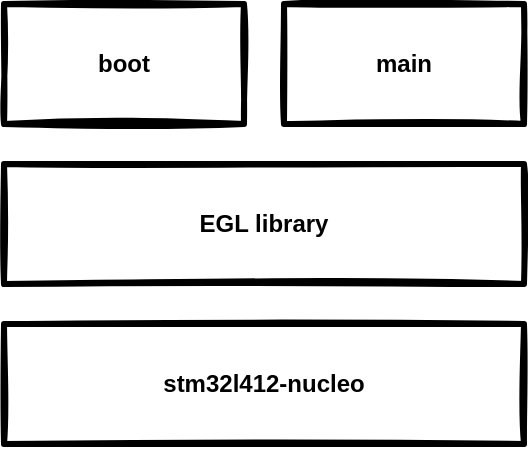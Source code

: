<mxfile version="20.3.0" type="device"><diagram id="oU8U5zV58DE7Dey9mMe5" name="Page-1"><mxGraphModel dx="1422" dy="905" grid="1" gridSize="10" guides="1" tooltips="1" connect="1" arrows="1" fold="1" page="1" pageScale="1" pageWidth="850" pageHeight="1100" math="0" shadow="0"><root><mxCell id="0"/><mxCell id="1" parent="0"/><mxCell id="NnME3kCWY04QmN3mROy0-1" value="boot" style="rounded=0;whiteSpace=wrap;html=1;strokeWidth=3;fontStyle=1;sketch=1;" vertex="1" parent="1"><mxGeometry x="40" y="400" width="120" height="60" as="geometry"/></mxCell><mxCell id="NnME3kCWY04QmN3mROy0-2" value="main" style="rounded=0;whiteSpace=wrap;html=1;strokeWidth=3;fontStyle=1;sketch=1;" vertex="1" parent="1"><mxGeometry x="180" y="400" width="120" height="60" as="geometry"/></mxCell><mxCell id="NnME3kCWY04QmN3mROy0-3" value="EGL library" style="rounded=0;whiteSpace=wrap;html=1;strokeWidth=3;fontStyle=1;sketch=1;" vertex="1" parent="1"><mxGeometry x="40" y="480" width="260" height="60" as="geometry"/></mxCell><mxCell id="NnME3kCWY04QmN3mROy0-7" value="stm32l412-nucleo" style="rounded=0;whiteSpace=wrap;html=1;strokeWidth=3;fontStyle=1;sketch=1;" vertex="1" parent="1"><mxGeometry x="40" y="560" width="260" height="60" as="geometry"/></mxCell></root></mxGraphModel></diagram></mxfile>